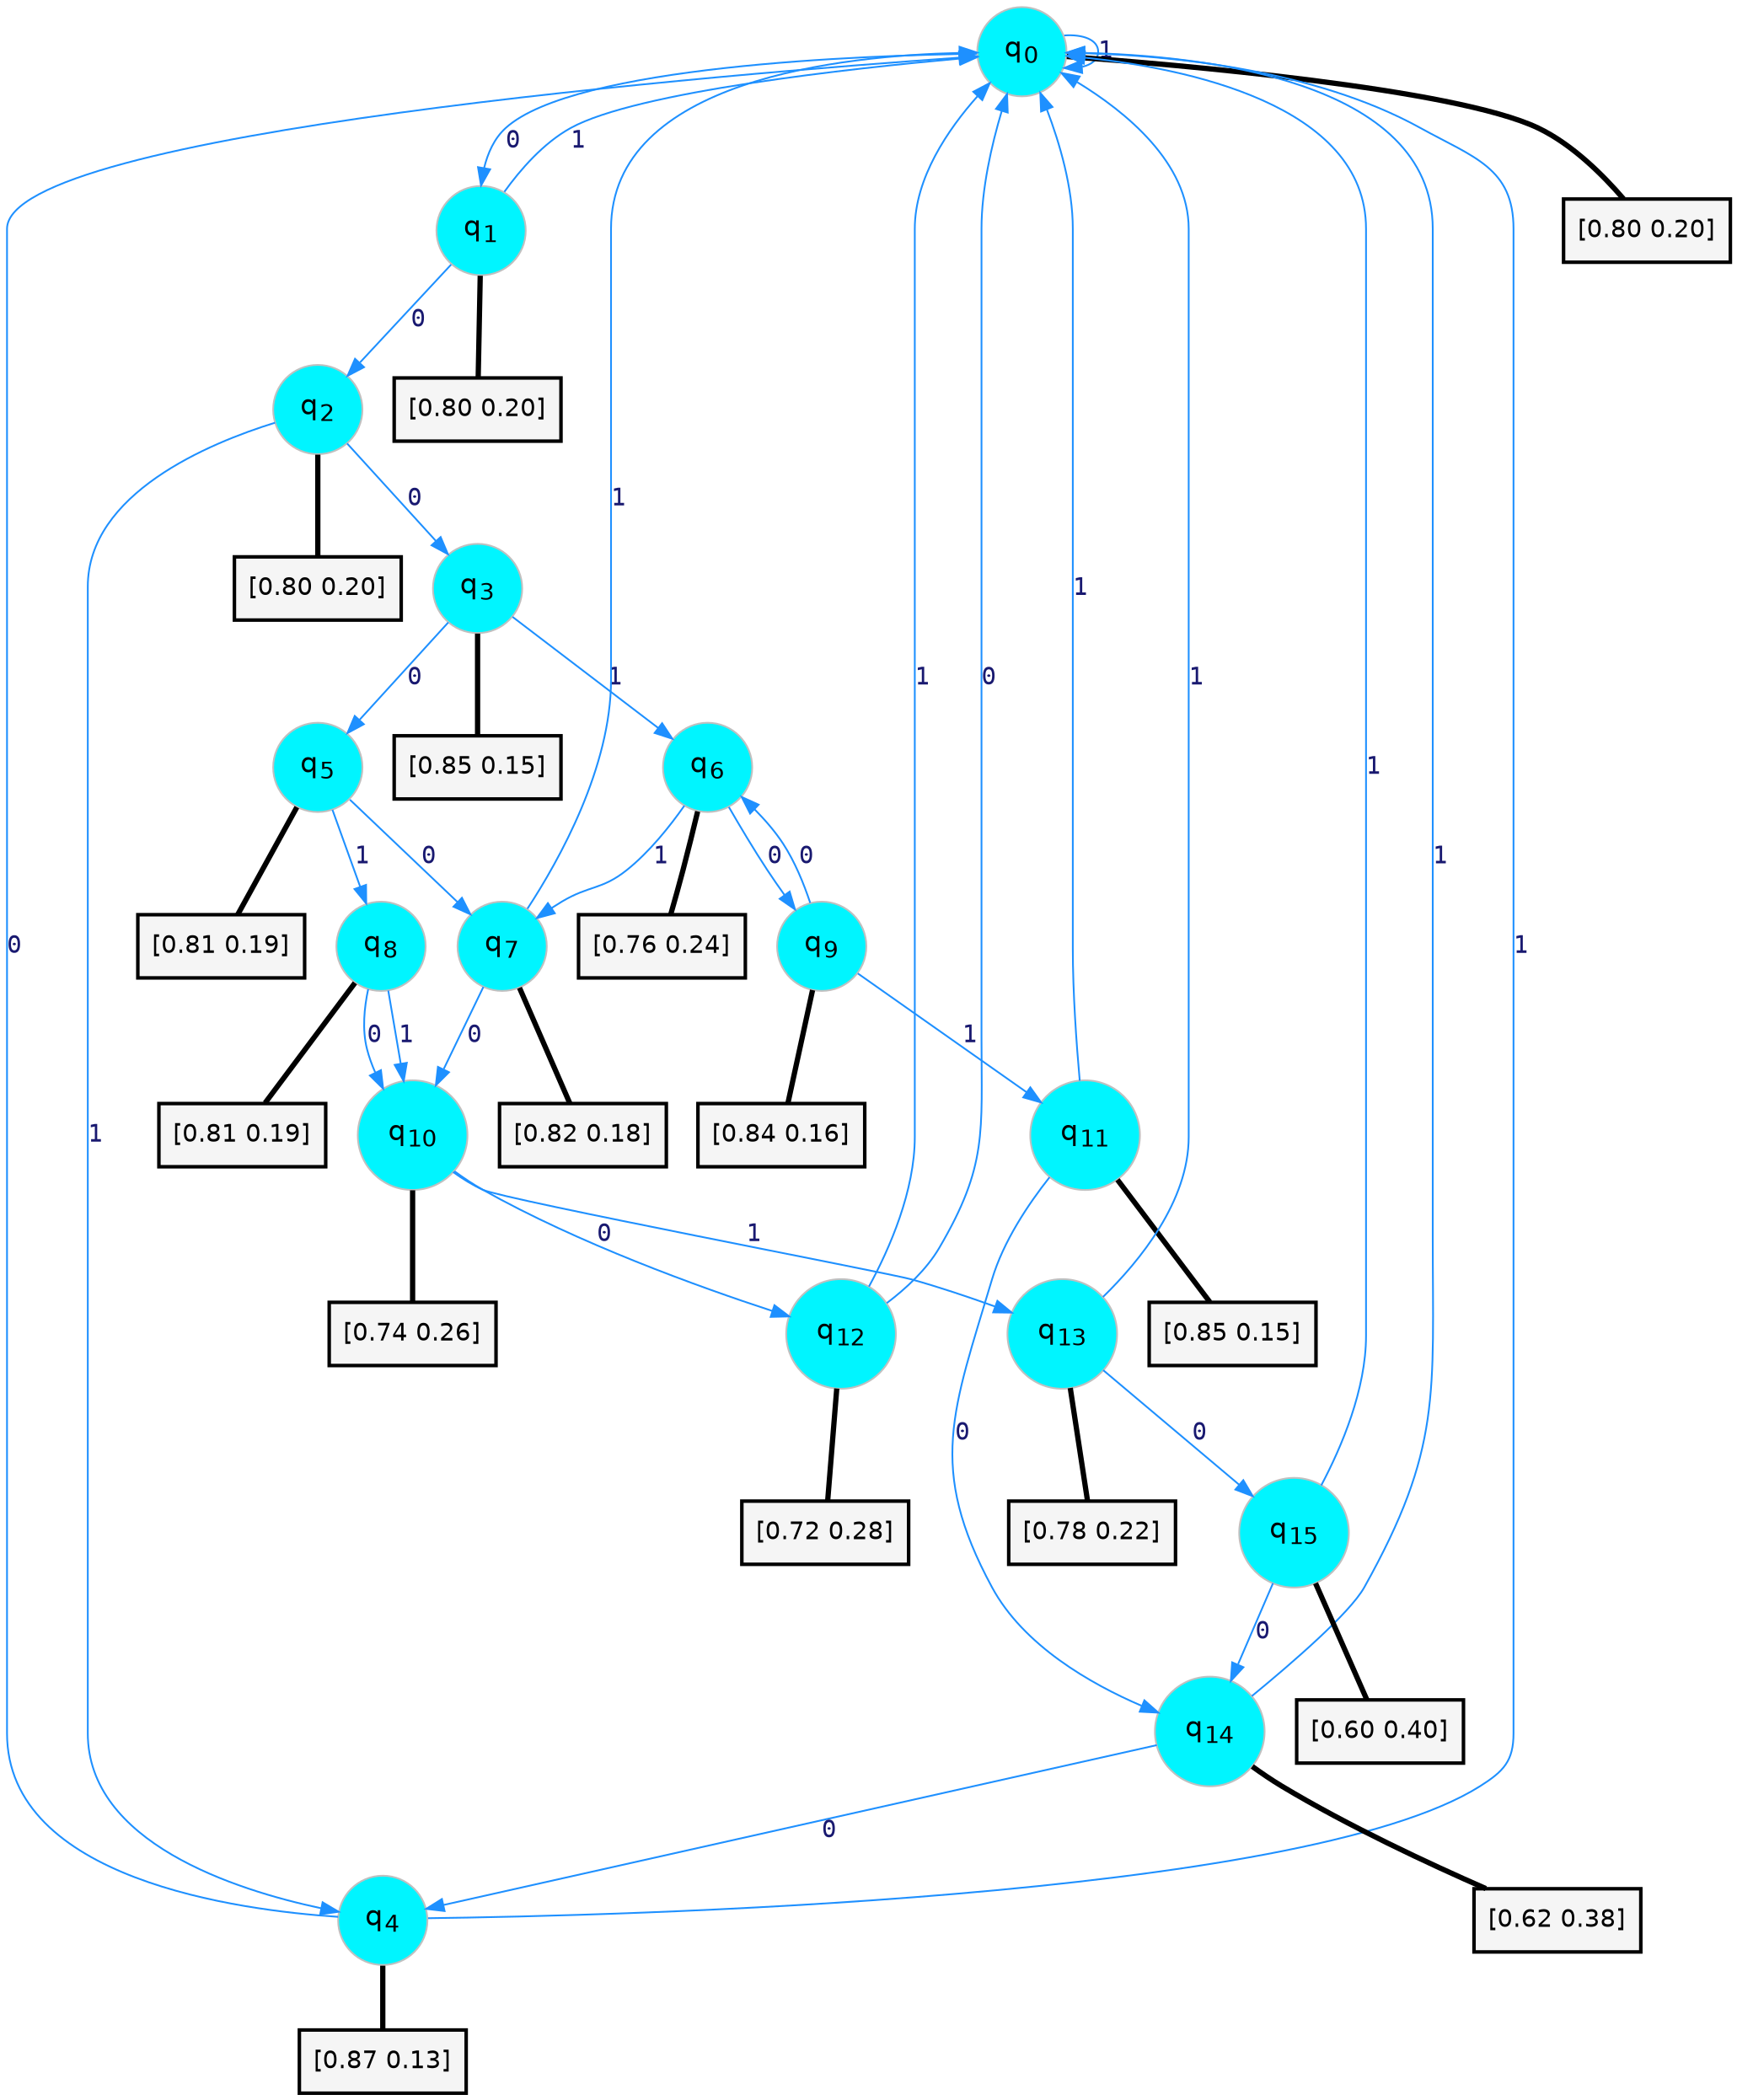 digraph G {
graph [
bgcolor=transparent, dpi=300, rankdir=TD, size="40,25"];
node [
color=gray, fillcolor=turquoise1, fontcolor=black, fontname=Helvetica, fontsize=16, fontweight=bold, shape=circle, style=filled];
edge [
arrowsize=1, color=dodgerblue1, fontcolor=midnightblue, fontname=courier, fontweight=bold, penwidth=1, style=solid, weight=20];
0[label=<q<SUB>0</SUB>>];
1[label=<q<SUB>1</SUB>>];
2[label=<q<SUB>2</SUB>>];
3[label=<q<SUB>3</SUB>>];
4[label=<q<SUB>4</SUB>>];
5[label=<q<SUB>5</SUB>>];
6[label=<q<SUB>6</SUB>>];
7[label=<q<SUB>7</SUB>>];
8[label=<q<SUB>8</SUB>>];
9[label=<q<SUB>9</SUB>>];
10[label=<q<SUB>10</SUB>>];
11[label=<q<SUB>11</SUB>>];
12[label=<q<SUB>12</SUB>>];
13[label=<q<SUB>13</SUB>>];
14[label=<q<SUB>14</SUB>>];
15[label=<q<SUB>15</SUB>>];
16[label="[0.80 0.20]", shape=box,fontcolor=black, fontname=Helvetica, fontsize=14, penwidth=2, fillcolor=whitesmoke,color=black];
17[label="[0.80 0.20]", shape=box,fontcolor=black, fontname=Helvetica, fontsize=14, penwidth=2, fillcolor=whitesmoke,color=black];
18[label="[0.80 0.20]", shape=box,fontcolor=black, fontname=Helvetica, fontsize=14, penwidth=2, fillcolor=whitesmoke,color=black];
19[label="[0.85 0.15]", shape=box,fontcolor=black, fontname=Helvetica, fontsize=14, penwidth=2, fillcolor=whitesmoke,color=black];
20[label="[0.87 0.13]", shape=box,fontcolor=black, fontname=Helvetica, fontsize=14, penwidth=2, fillcolor=whitesmoke,color=black];
21[label="[0.81 0.19]", shape=box,fontcolor=black, fontname=Helvetica, fontsize=14, penwidth=2, fillcolor=whitesmoke,color=black];
22[label="[0.76 0.24]", shape=box,fontcolor=black, fontname=Helvetica, fontsize=14, penwidth=2, fillcolor=whitesmoke,color=black];
23[label="[0.82 0.18]", shape=box,fontcolor=black, fontname=Helvetica, fontsize=14, penwidth=2, fillcolor=whitesmoke,color=black];
24[label="[0.81 0.19]", shape=box,fontcolor=black, fontname=Helvetica, fontsize=14, penwidth=2, fillcolor=whitesmoke,color=black];
25[label="[0.84 0.16]", shape=box,fontcolor=black, fontname=Helvetica, fontsize=14, penwidth=2, fillcolor=whitesmoke,color=black];
26[label="[0.74 0.26]", shape=box,fontcolor=black, fontname=Helvetica, fontsize=14, penwidth=2, fillcolor=whitesmoke,color=black];
27[label="[0.85 0.15]", shape=box,fontcolor=black, fontname=Helvetica, fontsize=14, penwidth=2, fillcolor=whitesmoke,color=black];
28[label="[0.72 0.28]", shape=box,fontcolor=black, fontname=Helvetica, fontsize=14, penwidth=2, fillcolor=whitesmoke,color=black];
29[label="[0.78 0.22]", shape=box,fontcolor=black, fontname=Helvetica, fontsize=14, penwidth=2, fillcolor=whitesmoke,color=black];
30[label="[0.62 0.38]", shape=box,fontcolor=black, fontname=Helvetica, fontsize=14, penwidth=2, fillcolor=whitesmoke,color=black];
31[label="[0.60 0.40]", shape=box,fontcolor=black, fontname=Helvetica, fontsize=14, penwidth=2, fillcolor=whitesmoke,color=black];
0->1 [label=0];
0->0 [label=1];
0->16 [arrowhead=none, penwidth=3,color=black];
1->2 [label=0];
1->0 [label=1];
1->17 [arrowhead=none, penwidth=3,color=black];
2->3 [label=0];
2->4 [label=1];
2->18 [arrowhead=none, penwidth=3,color=black];
3->5 [label=0];
3->6 [label=1];
3->19 [arrowhead=none, penwidth=3,color=black];
4->0 [label=0];
4->0 [label=1];
4->20 [arrowhead=none, penwidth=3,color=black];
5->7 [label=0];
5->8 [label=1];
5->21 [arrowhead=none, penwidth=3,color=black];
6->9 [label=0];
6->7 [label=1];
6->22 [arrowhead=none, penwidth=3,color=black];
7->10 [label=0];
7->0 [label=1];
7->23 [arrowhead=none, penwidth=3,color=black];
8->10 [label=0];
8->10 [label=1];
8->24 [arrowhead=none, penwidth=3,color=black];
9->6 [label=0];
9->11 [label=1];
9->25 [arrowhead=none, penwidth=3,color=black];
10->12 [label=0];
10->13 [label=1];
10->26 [arrowhead=none, penwidth=3,color=black];
11->14 [label=0];
11->0 [label=1];
11->27 [arrowhead=none, penwidth=3,color=black];
12->0 [label=0];
12->0 [label=1];
12->28 [arrowhead=none, penwidth=3,color=black];
13->15 [label=0];
13->0 [label=1];
13->29 [arrowhead=none, penwidth=3,color=black];
14->4 [label=0];
14->0 [label=1];
14->30 [arrowhead=none, penwidth=3,color=black];
15->14 [label=0];
15->0 [label=1];
15->31 [arrowhead=none, penwidth=3,color=black];
}
